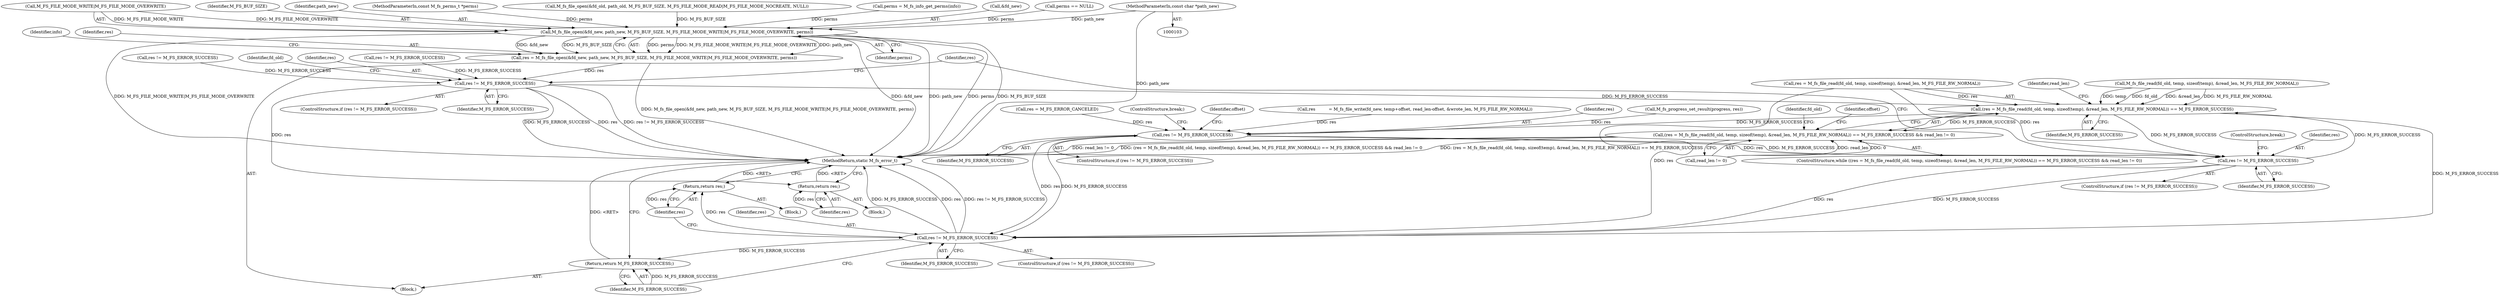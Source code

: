 digraph "0_mstdlib_db124b8f607dd0a40a9aef2d4d468fad433522a7_1@pointer" {
"1000105" [label="(MethodParameterIn,const char *path_new)"];
"1000176" [label="(Call,M_fs_file_open(&fd_new, path_new, M_FS_BUF_SIZE, M_FS_FILE_MODE_WRITE|M_FS_FILE_MODE_OVERWRITE, perms))"];
"1000174" [label="(Call,res = M_fs_file_open(&fd_new, path_new, M_FS_BUF_SIZE, M_FS_FILE_MODE_WRITE|M_FS_FILE_MODE_OVERWRITE, perms))"];
"1000188" [label="(Call,res != M_FS_ERROR_SUCCESS)"];
"1000194" [label="(Return,return res;)"];
"1000198" [label="(Call,(res = M_fs_file_read(fd_old, temp, sizeof(temp), &read_len, M_FS_FILE_RW_NORMAL)) == M_FS_ERROR_SUCCESS)"];
"1000197" [label="(Call,(res = M_fs_file_read(fd_old, temp, sizeof(temp), &read_len, M_FS_FILE_RW_NORMAL)) == M_FS_ERROR_SUCCESS && read_len != 0)"];
"1000286" [label="(Call,res != M_FS_ERROR_SUCCESS)"];
"1000292" [label="(Call,res != M_FS_ERROR_SUCCESS)"];
"1000302" [label="(Call,res != M_FS_ERROR_SUCCESS)"];
"1000306" [label="(Return,return res;)"];
"1000308" [label="(Return,return M_FS_ERROR_SUCCESS;)"];
"1000290" [label="(ControlStructure,break;)"];
"1000187" [label="(ControlStructure,if (res != M_FS_ERROR_SUCCESS))"];
"1000309" [label="(Identifier,M_FS_ERROR_SUCCESS)"];
"1000105" [label="(MethodParameterIn,const char *path_new)"];
"1000219" [label="(Identifier,offset)"];
"1000302" [label="(Call,res != M_FS_ERROR_SUCCESS)"];
"1000286" [label="(Call,res != M_FS_ERROR_SUCCESS)"];
"1000209" [label="(Identifier,M_FS_ERROR_SUCCESS)"];
"1000193" [label="(Identifier,fd_old)"];
"1000186" [label="(Identifier,info)"];
"1000189" [label="(Identifier,res)"];
"1000285" [label="(ControlStructure,if (res != M_FS_ERROR_SUCCESS))"];
"1000222" [label="(Call,res          = M_fs_file_write(fd_new, temp+offset, read_len-offset, &wrote_len, M_FS_FILE_RW_NORMAL))"];
"1000287" [label="(Identifier,res)"];
"1000170" [label="(Call,perms = M_fs_info_get_perms(info))"];
"1000303" [label="(Identifier,res)"];
"1000304" [label="(Identifier,M_FS_ERROR_SUCCESS)"];
"1000244" [label="(Call,M_fs_progress_set_result(progress, res))"];
"1000282" [label="(Call,res = M_FS_ERROR_CANCELED)"];
"1000199" [label="(Call,res = M_fs_file_read(fd_old, temp, sizeof(temp), &read_len, M_FS_FILE_RW_NORMAL))"];
"1000296" [label="(ControlStructure,break;)"];
"1000175" [label="(Identifier,res)"];
"1000197" [label="(Call,(res = M_fs_file_read(fd_old, temp, sizeof(temp), &read_len, M_FS_FILE_RW_NORMAL)) == M_FS_ERROR_SUCCESS && read_len != 0)"];
"1000306" [label="(Return,return res;)"];
"1000305" [label="(Block,)"];
"1000176" [label="(Call,M_fs_file_open(&fd_new, path_new, M_FS_BUF_SIZE, M_FS_FILE_MODE_WRITE|M_FS_FILE_MODE_OVERWRITE, perms))"];
"1000162" [label="(Call,res != M_FS_ERROR_SUCCESS)"];
"1000177" [label="(Call,&fd_new)"];
"1000147" [label="(Call,perms == NULL)"];
"1000288" [label="(Identifier,M_FS_ERROR_SUCCESS)"];
"1000181" [label="(Call,M_FS_FILE_MODE_WRITE|M_FS_FILE_MODE_OVERWRITE)"];
"1000180" [label="(Identifier,M_FS_BUF_SIZE)"];
"1000294" [label="(Identifier,M_FS_ERROR_SUCCESS)"];
"1000293" [label="(Identifier,res)"];
"1000190" [label="(Identifier,M_FS_ERROR_SUCCESS)"];
"1000194" [label="(Return,return res;)"];
"1000292" [label="(Call,res != M_FS_ERROR_SUCCESS)"];
"1000184" [label="(Identifier,perms)"];
"1000198" [label="(Call,(res = M_fs_file_read(fd_old, temp, sizeof(temp), &read_len, M_FS_FILE_RW_NORMAL)) == M_FS_ERROR_SUCCESS)"];
"1000111" [label="(Block,)"];
"1000195" [label="(Identifier,res)"];
"1000196" [label="(ControlStructure,while ((res = M_fs_file_read(fd_old, temp, sizeof(temp), &read_len, M_FS_FILE_RW_NORMAL)) == M_FS_ERROR_SUCCESS && read_len != 0))"];
"1000174" [label="(Call,res = M_fs_file_open(&fd_new, path_new, M_FS_BUF_SIZE, M_FS_FILE_MODE_WRITE|M_FS_FILE_MODE_OVERWRITE, perms))"];
"1000308" [label="(Return,return M_FS_ERROR_SUCCESS;)"];
"1000188" [label="(Call,res != M_FS_ERROR_SUCCESS)"];
"1000307" [label="(Identifier,res)"];
"1000301" [label="(ControlStructure,if (res != M_FS_ERROR_SUCCESS))"];
"1000211" [label="(Identifier,read_len)"];
"1000298" [label="(Identifier,fd_old)"];
"1000191" [label="(Block,)"];
"1000291" [label="(ControlStructure,if (res != M_FS_ERROR_SUCCESS))"];
"1000215" [label="(Identifier,offset)"];
"1000179" [label="(Identifier,path_new)"];
"1000110" [label="(MethodParameterIn,const M_fs_perms_t *perms)"];
"1000310" [label="(MethodReturn,static M_fs_error_t)"];
"1000129" [label="(Call,M_fs_file_open(&fd_old, path_old, M_FS_BUF_SIZE, M_FS_FILE_MODE_READ|M_FS_FILE_MODE_NOCREATE, NULL))"];
"1000201" [label="(Call,M_fs_file_read(fd_old, temp, sizeof(temp), &read_len, M_FS_FILE_RW_NORMAL))"];
"1000139" [label="(Call,res != M_FS_ERROR_SUCCESS)"];
"1000200" [label="(Identifier,res)"];
"1000210" [label="(Call,read_len != 0)"];
"1000105" -> "1000103"  [label="AST: "];
"1000105" -> "1000310"  [label="DDG: path_new"];
"1000105" -> "1000176"  [label="DDG: path_new"];
"1000176" -> "1000174"  [label="AST: "];
"1000176" -> "1000184"  [label="CFG: "];
"1000177" -> "1000176"  [label="AST: "];
"1000179" -> "1000176"  [label="AST: "];
"1000180" -> "1000176"  [label="AST: "];
"1000181" -> "1000176"  [label="AST: "];
"1000184" -> "1000176"  [label="AST: "];
"1000174" -> "1000176"  [label="CFG: "];
"1000176" -> "1000310"  [label="DDG: M_FS_FILE_MODE_WRITE|M_FS_FILE_MODE_OVERWRITE"];
"1000176" -> "1000310"  [label="DDG: path_new"];
"1000176" -> "1000310"  [label="DDG: perms"];
"1000176" -> "1000310"  [label="DDG: M_FS_BUF_SIZE"];
"1000176" -> "1000310"  [label="DDG: &fd_new"];
"1000176" -> "1000174"  [label="DDG: perms"];
"1000176" -> "1000174"  [label="DDG: M_FS_FILE_MODE_WRITE|M_FS_FILE_MODE_OVERWRITE"];
"1000176" -> "1000174"  [label="DDG: path_new"];
"1000176" -> "1000174"  [label="DDG: &fd_new"];
"1000176" -> "1000174"  [label="DDG: M_FS_BUF_SIZE"];
"1000129" -> "1000176"  [label="DDG: M_FS_BUF_SIZE"];
"1000181" -> "1000176"  [label="DDG: M_FS_FILE_MODE_WRITE"];
"1000181" -> "1000176"  [label="DDG: M_FS_FILE_MODE_OVERWRITE"];
"1000147" -> "1000176"  [label="DDG: perms"];
"1000170" -> "1000176"  [label="DDG: perms"];
"1000110" -> "1000176"  [label="DDG: perms"];
"1000174" -> "1000111"  [label="AST: "];
"1000175" -> "1000174"  [label="AST: "];
"1000186" -> "1000174"  [label="CFG: "];
"1000174" -> "1000310"  [label="DDG: M_fs_file_open(&fd_new, path_new, M_FS_BUF_SIZE, M_FS_FILE_MODE_WRITE|M_FS_FILE_MODE_OVERWRITE, perms)"];
"1000174" -> "1000188"  [label="DDG: res"];
"1000188" -> "1000187"  [label="AST: "];
"1000188" -> "1000190"  [label="CFG: "];
"1000189" -> "1000188"  [label="AST: "];
"1000190" -> "1000188"  [label="AST: "];
"1000193" -> "1000188"  [label="CFG: "];
"1000200" -> "1000188"  [label="CFG: "];
"1000188" -> "1000310"  [label="DDG: res != M_FS_ERROR_SUCCESS"];
"1000188" -> "1000310"  [label="DDG: M_FS_ERROR_SUCCESS"];
"1000188" -> "1000310"  [label="DDG: res"];
"1000162" -> "1000188"  [label="DDG: M_FS_ERROR_SUCCESS"];
"1000139" -> "1000188"  [label="DDG: M_FS_ERROR_SUCCESS"];
"1000188" -> "1000194"  [label="DDG: res"];
"1000188" -> "1000198"  [label="DDG: M_FS_ERROR_SUCCESS"];
"1000194" -> "1000191"  [label="AST: "];
"1000194" -> "1000195"  [label="CFG: "];
"1000195" -> "1000194"  [label="AST: "];
"1000310" -> "1000194"  [label="CFG: "];
"1000194" -> "1000310"  [label="DDG: <RET>"];
"1000195" -> "1000194"  [label="DDG: res"];
"1000198" -> "1000197"  [label="AST: "];
"1000198" -> "1000209"  [label="CFG: "];
"1000199" -> "1000198"  [label="AST: "];
"1000209" -> "1000198"  [label="AST: "];
"1000211" -> "1000198"  [label="CFG: "];
"1000197" -> "1000198"  [label="CFG: "];
"1000198" -> "1000197"  [label="DDG: M_FS_ERROR_SUCCESS"];
"1000199" -> "1000198"  [label="DDG: res"];
"1000201" -> "1000198"  [label="DDG: &read_len"];
"1000201" -> "1000198"  [label="DDG: M_FS_FILE_RW_NORMAL"];
"1000201" -> "1000198"  [label="DDG: temp"];
"1000201" -> "1000198"  [label="DDG: fd_old"];
"1000292" -> "1000198"  [label="DDG: M_FS_ERROR_SUCCESS"];
"1000198" -> "1000286"  [label="DDG: M_FS_ERROR_SUCCESS"];
"1000198" -> "1000292"  [label="DDG: M_FS_ERROR_SUCCESS"];
"1000198" -> "1000302"  [label="DDG: M_FS_ERROR_SUCCESS"];
"1000197" -> "1000196"  [label="AST: "];
"1000197" -> "1000210"  [label="CFG: "];
"1000210" -> "1000197"  [label="AST: "];
"1000215" -> "1000197"  [label="CFG: "];
"1000298" -> "1000197"  [label="CFG: "];
"1000197" -> "1000310"  [label="DDG: read_len != 0"];
"1000197" -> "1000310"  [label="DDG: (res = M_fs_file_read(fd_old, temp, sizeof(temp), &read_len, M_FS_FILE_RW_NORMAL)) == M_FS_ERROR_SUCCESS && read_len != 0"];
"1000197" -> "1000310"  [label="DDG: (res = M_fs_file_read(fd_old, temp, sizeof(temp), &read_len, M_FS_FILE_RW_NORMAL)) == M_FS_ERROR_SUCCESS"];
"1000210" -> "1000197"  [label="DDG: read_len"];
"1000210" -> "1000197"  [label="DDG: 0"];
"1000286" -> "1000285"  [label="AST: "];
"1000286" -> "1000288"  [label="CFG: "];
"1000287" -> "1000286"  [label="AST: "];
"1000288" -> "1000286"  [label="AST: "];
"1000219" -> "1000286"  [label="CFG: "];
"1000290" -> "1000286"  [label="CFG: "];
"1000222" -> "1000286"  [label="DDG: res"];
"1000244" -> "1000286"  [label="DDG: res"];
"1000282" -> "1000286"  [label="DDG: res"];
"1000286" -> "1000292"  [label="DDG: res"];
"1000286" -> "1000292"  [label="DDG: M_FS_ERROR_SUCCESS"];
"1000286" -> "1000302"  [label="DDG: res"];
"1000286" -> "1000302"  [label="DDG: M_FS_ERROR_SUCCESS"];
"1000292" -> "1000291"  [label="AST: "];
"1000292" -> "1000294"  [label="CFG: "];
"1000293" -> "1000292"  [label="AST: "];
"1000294" -> "1000292"  [label="AST: "];
"1000200" -> "1000292"  [label="CFG: "];
"1000296" -> "1000292"  [label="CFG: "];
"1000199" -> "1000292"  [label="DDG: res"];
"1000292" -> "1000302"  [label="DDG: res"];
"1000292" -> "1000302"  [label="DDG: M_FS_ERROR_SUCCESS"];
"1000302" -> "1000301"  [label="AST: "];
"1000302" -> "1000304"  [label="CFG: "];
"1000303" -> "1000302"  [label="AST: "];
"1000304" -> "1000302"  [label="AST: "];
"1000307" -> "1000302"  [label="CFG: "];
"1000309" -> "1000302"  [label="CFG: "];
"1000302" -> "1000310"  [label="DDG: M_FS_ERROR_SUCCESS"];
"1000302" -> "1000310"  [label="DDG: res"];
"1000302" -> "1000310"  [label="DDG: res != M_FS_ERROR_SUCCESS"];
"1000199" -> "1000302"  [label="DDG: res"];
"1000302" -> "1000306"  [label="DDG: res"];
"1000302" -> "1000308"  [label="DDG: M_FS_ERROR_SUCCESS"];
"1000306" -> "1000305"  [label="AST: "];
"1000306" -> "1000307"  [label="CFG: "];
"1000307" -> "1000306"  [label="AST: "];
"1000310" -> "1000306"  [label="CFG: "];
"1000306" -> "1000310"  [label="DDG: <RET>"];
"1000307" -> "1000306"  [label="DDG: res"];
"1000308" -> "1000111"  [label="AST: "];
"1000308" -> "1000309"  [label="CFG: "];
"1000309" -> "1000308"  [label="AST: "];
"1000310" -> "1000308"  [label="CFG: "];
"1000308" -> "1000310"  [label="DDG: <RET>"];
"1000309" -> "1000308"  [label="DDG: M_FS_ERROR_SUCCESS"];
}
